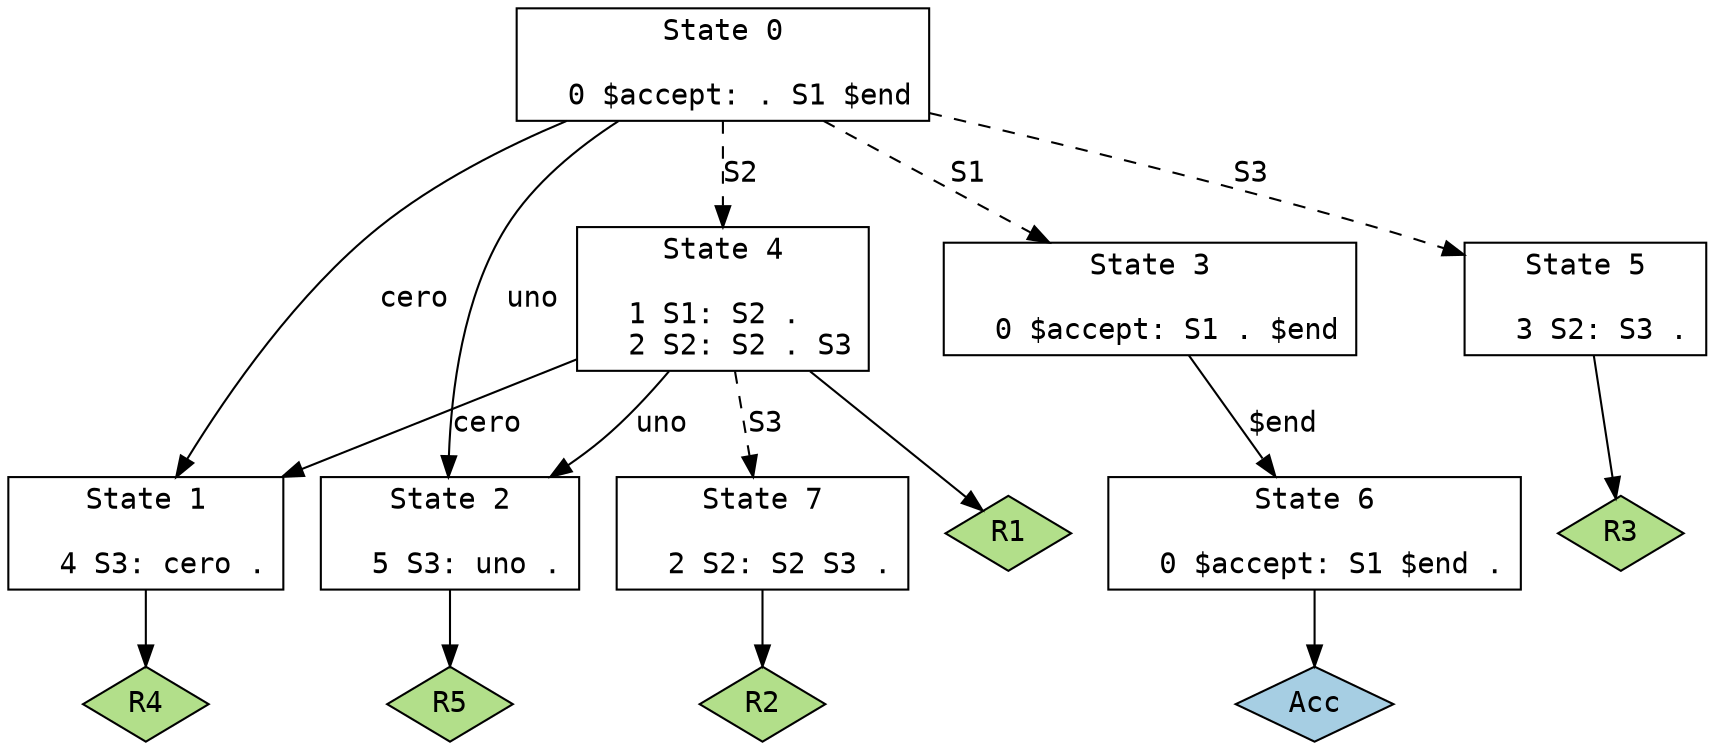 // Generado por GNU Bison 3.0.2.
// Informar de errores a <bug-bison@gnu.org>.
// Página de inicio: <http://www.gnu.org/software/bison/>.

digraph "parser.y"
{
  node [fontname = courier, shape = box, colorscheme = paired6]
  edge [fontname = courier]

  0 [label="State 0\n\l  0 $accept: . S1 $end\l"]
  0 -> 1 [style=solid label="cero"]
  0 -> 2 [style=solid label="uno"]
  0 -> 3 [style=dashed label="S1"]
  0 -> 4 [style=dashed label="S2"]
  0 -> 5 [style=dashed label="S3"]
  1 [label="State 1\n\l  4 S3: cero .\l"]
  1 -> "1R4" [style=solid]
 "1R4" [label="R4", fillcolor=3, shape=diamond, style=filled]
  2 [label="State 2\n\l  5 S3: uno .\l"]
  2 -> "2R5" [style=solid]
 "2R5" [label="R5", fillcolor=3, shape=diamond, style=filled]
  3 [label="State 3\n\l  0 $accept: S1 . $end\l"]
  3 -> 6 [style=solid label="$end"]
  4 [label="State 4\n\l  1 S1: S2 .\l  2 S2: S2 . S3\l"]
  4 -> 1 [style=solid label="cero"]
  4 -> 2 [style=solid label="uno"]
  4 -> 7 [style=dashed label="S3"]
  4 -> "4R1" [style=solid]
 "4R1" [label="R1", fillcolor=3, shape=diamond, style=filled]
  5 [label="State 5\n\l  3 S2: S3 .\l"]
  5 -> "5R3" [style=solid]
 "5R3" [label="R3", fillcolor=3, shape=diamond, style=filled]
  6 [label="State 6\n\l  0 $accept: S1 $end .\l"]
  6 -> "6R0" [style=solid]
 "6R0" [label="Acc", fillcolor=1, shape=diamond, style=filled]
  7 [label="State 7\n\l  2 S2: S2 S3 .\l"]
  7 -> "7R2" [style=solid]
 "7R2" [label="R2", fillcolor=3, shape=diamond, style=filled]
}
